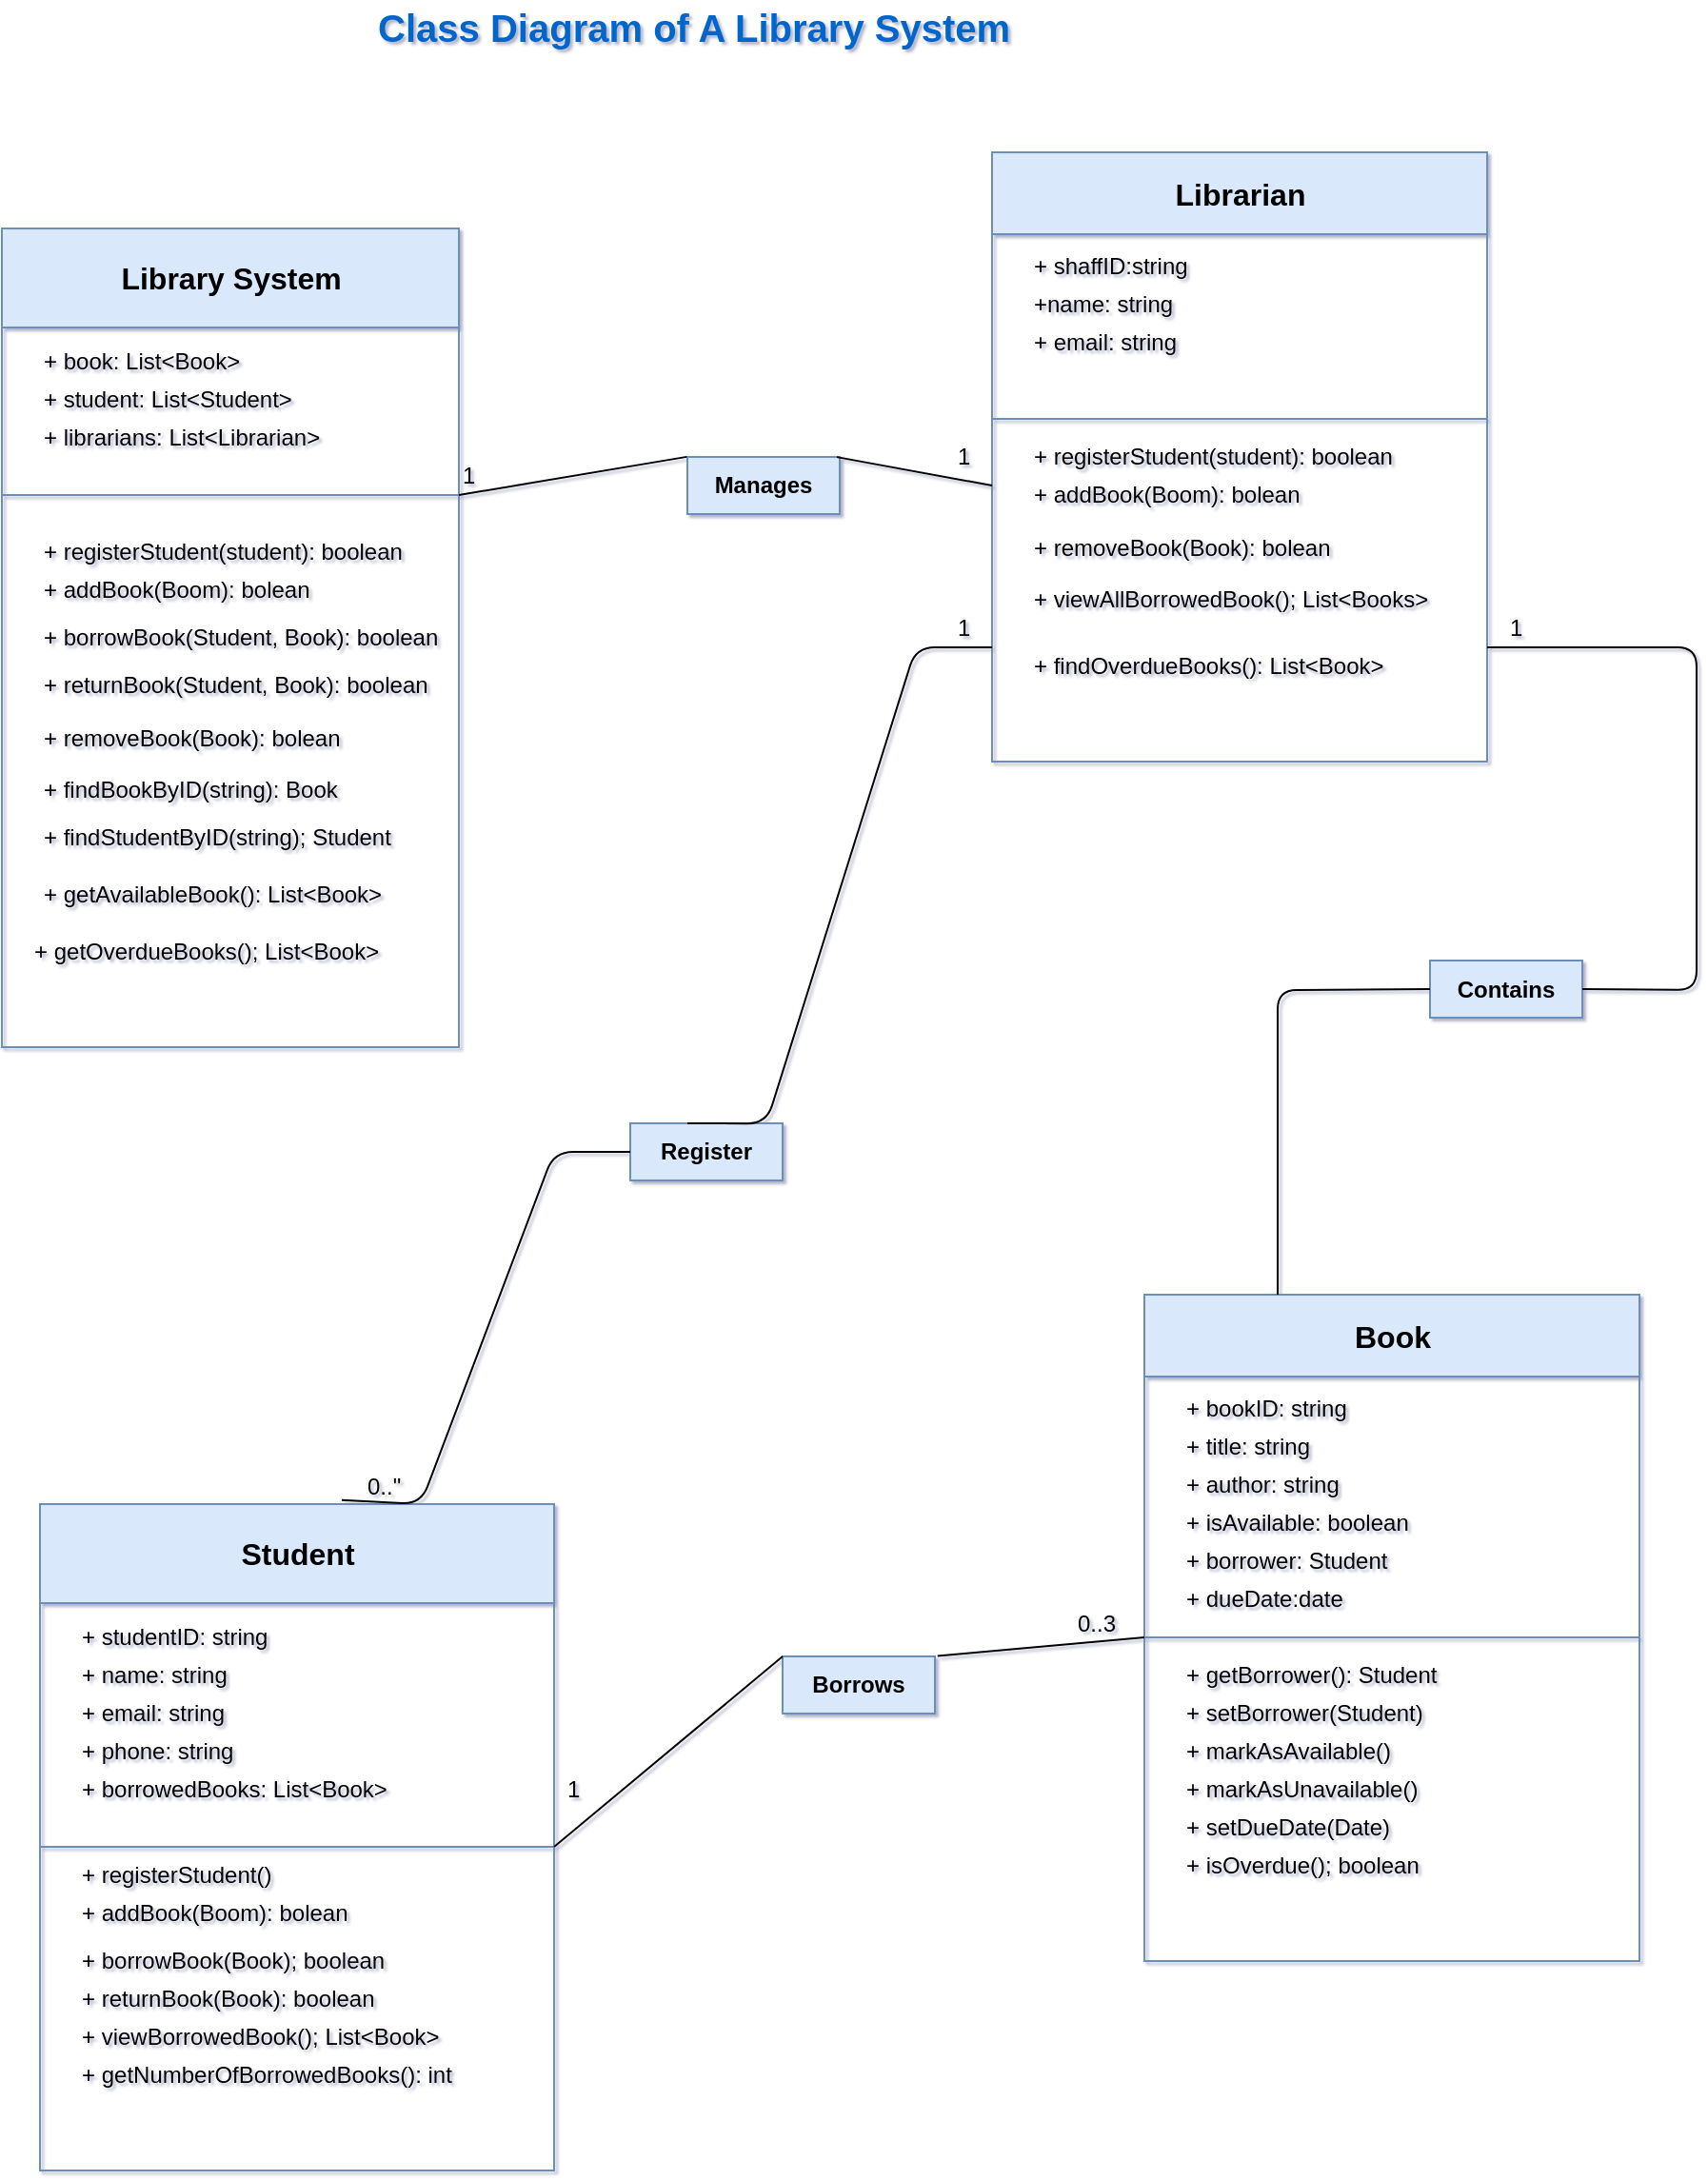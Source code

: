 <mxfile version="12.2.4"><diagram id="MCReL2SkEEaBAP07i-vZ"><mxGraphModel dx="1086" dy="720" grid="1" gridSize="10" guides="1" tooltips="1" connect="1" arrows="1" fold="1" page="1" pageScale="1" pageWidth="850" pageHeight="1100" math="0" shadow="1"><root><mxCell id="0"/><mxCell id="1" parent="0"/><mxCell id="2" value="Library System" style="swimlane;html=1;startSize=52;horizontal=1;containerType=tree;fontSize=16;fillColor=#dae8fc;strokeColor=#6c8ebf;" vertex="1" parent="1"><mxGeometry x="120" y="150" width="240" height="430" as="geometry"/></mxCell><mxCell id="7" value="" style="endArrow=none;html=1;fontSize=12;fillColor=#dae8fc;strokeColor=#6c8ebf;" edge="1" parent="2"><mxGeometry width="50" height="50" relative="1" as="geometry"><mxPoint y="140" as="sourcePoint"/><mxPoint x="240" y="140" as="targetPoint"/></mxGeometry></mxCell><mxCell id="10" value="+ borrowBook(Student, Book): boolean" style="text;html=1;resizable=0;points=[];autosize=1;align=left;verticalAlign=top;spacingTop=-4;fontSize=12;" vertex="1" parent="2"><mxGeometry x="20" y="205" width="220" height="20" as="geometry"/></mxCell><mxCell id="11" value="+ returnBook(Student, Book): boolean" style="text;html=1;resizable=0;points=[];autosize=1;align=left;verticalAlign=top;spacingTop=-4;fontSize=12;" vertex="1" parent="2"><mxGeometry x="20" y="230" width="220" height="20" as="geometry"/></mxCell><mxCell id="17" value="+ book: List&amp;lt;Book&amp;gt;" style="text;html=1;resizable=0;points=[];autosize=1;align=left;verticalAlign=top;spacingTop=-4;fontSize=12;" vertex="1" parent="2"><mxGeometry x="20" y="60" width="150" height="20" as="geometry"/></mxCell><mxCell id="18" value="+ student: List&amp;lt;Student&amp;gt;" style="text;html=1;resizable=0;points=[];autosize=1;align=left;verticalAlign=top;spacingTop=-4;fontSize=12;" vertex="1" parent="2"><mxGeometry x="20" y="80" width="150" height="20" as="geometry"/></mxCell><mxCell id="21" value="+ librarians: List&amp;lt;Librarian&amp;gt;" style="text;html=1;resizable=0;points=[];autosize=1;align=left;verticalAlign=top;spacingTop=-4;fontSize=12;" vertex="1" parent="2"><mxGeometry x="20" y="100" width="160" height="20" as="geometry"/></mxCell><mxCell id="23" value="+ addBook(Boom): bolean" style="text;html=1;resizable=0;points=[];autosize=1;align=left;verticalAlign=top;spacingTop=-4;fontSize=12;" vertex="1" parent="2"><mxGeometry x="20" y="180" width="160" height="20" as="geometry"/></mxCell><mxCell id="25" value="+ registerStudent(student): boolean" style="text;html=1;resizable=0;points=[];autosize=1;align=left;verticalAlign=top;spacingTop=-4;fontSize=12;" vertex="1" parent="2"><mxGeometry x="20" y="160" width="200" height="20" as="geometry"/></mxCell><mxCell id="26" value="+ removeBook(Book): bolean" style="text;html=1;resizable=0;points=[];autosize=1;align=left;verticalAlign=top;spacingTop=-4;fontSize=12;" vertex="1" parent="2"><mxGeometry x="20" y="257.5" width="170" height="20" as="geometry"/></mxCell><mxCell id="27" value="+ findBookByID(string): Book" style="text;html=1;resizable=0;points=[];autosize=1;align=left;verticalAlign=top;spacingTop=-4;fontSize=12;" vertex="1" parent="2"><mxGeometry x="20" y="285" width="170" height="20" as="geometry"/></mxCell><mxCell id="28" value="+ findStudentByID(string); Student" style="text;html=1;resizable=0;points=[];autosize=1;align=left;verticalAlign=top;spacingTop=-4;fontSize=12;" vertex="1" parent="2"><mxGeometry x="20" y="310" width="200" height="20" as="geometry"/></mxCell><mxCell id="29" value="+ getAvailableBook(): List&amp;lt;Book&amp;gt;" style="text;html=1;resizable=0;points=[];autosize=1;align=left;verticalAlign=top;spacingTop=-4;fontSize=12;" vertex="1" parent="2"><mxGeometry x="20" y="340" width="190" height="20" as="geometry"/></mxCell><mxCell id="30" value="+ getOverdueBooks(); List&amp;lt;Book&amp;gt;" style="text;html=1;resizable=0;points=[];autosize=1;align=left;verticalAlign=top;spacingTop=-4;fontSize=12;" vertex="1" parent="2"><mxGeometry x="15" y="370" width="200" height="20" as="geometry"/></mxCell><mxCell id="15" value="Librarian" style="swimlane;html=1;startSize=43;horizontal=1;containerType=tree;fontSize=16;fillColor=#dae8fc;strokeColor=#6c8ebf;labelBorderColor=none;labelBackgroundColor=none;" vertex="1" parent="1"><mxGeometry x="640" y="110" width="260" height="320" as="geometry"/></mxCell><mxCell id="3" value="+ shaffID:string" style="text;html=1;resizable=0;points=[];autosize=1;align=left;verticalAlign=top;spacingTop=-4;fontSize=12;fontStyle=0" vertex="1" parent="15"><mxGeometry x="20" y="50" width="120" height="20" as="geometry"/></mxCell><mxCell id="16" value="" style="endArrow=none;html=1;fontSize=12;fillColor=#dae8fc;strokeColor=#6c8ebf;" edge="1" parent="15"><mxGeometry width="50" height="50" relative="1" as="geometry"><mxPoint y="140" as="sourcePoint"/><mxPoint x="260" y="140" as="targetPoint"/></mxGeometry></mxCell><mxCell id="4" value="+name: string" style="text;html=1;resizable=0;points=[];autosize=1;align=left;verticalAlign=top;spacingTop=-4;fontSize=12;fontStyle=0" vertex="1" parent="15"><mxGeometry x="20" y="70" width="90" height="20" as="geometry"/></mxCell><mxCell id="5" value="+ email: string" style="text;html=1;resizable=0;points=[];autosize=1;align=left;verticalAlign=top;spacingTop=-4;fontSize=12;" vertex="1" parent="15"><mxGeometry x="20" y="90" width="90" height="20" as="geometry"/></mxCell><mxCell id="8" value="+ registerStudent(student): boolean" style="text;html=1;resizable=0;points=[];autosize=1;align=left;verticalAlign=top;spacingTop=-4;fontSize=12;" vertex="1" parent="15"><mxGeometry x="20" y="150" width="200" height="20" as="geometry"/></mxCell><mxCell id="9" value="+ addBook(Boom): bolean" style="text;html=1;resizable=0;points=[];autosize=1;align=left;verticalAlign=top;spacingTop=-4;fontSize=12;" vertex="1" parent="15"><mxGeometry x="20" y="170" width="160" height="20" as="geometry"/></mxCell><mxCell id="12" value="+ removeBook(Book): bolean" style="text;html=1;resizable=0;points=[];autosize=1;align=left;verticalAlign=top;spacingTop=-4;fontSize=12;" vertex="1" parent="15"><mxGeometry x="20" y="197.5" width="170" height="20" as="geometry"/></mxCell><mxCell id="13" value="+ viewAllBorrowedBook(); List&amp;lt;Books&amp;gt;" style="text;html=1;resizable=0;points=[];autosize=1;align=left;verticalAlign=top;spacingTop=-4;fontSize=12;" vertex="1" parent="15"><mxGeometry x="20" y="225" width="220" height="20" as="geometry"/></mxCell><mxCell id="14" value="+ findOverdueBooks(): List&amp;lt;Book&amp;gt;" style="text;html=1;resizable=0;points=[];autosize=1;align=left;verticalAlign=top;spacingTop=-4;fontSize=12;" vertex="1" parent="15"><mxGeometry x="20" y="260" width="200" height="20" as="geometry"/></mxCell><mxCell id="31" value="Student" style="swimlane;html=1;startSize=52;horizontal=1;containerType=tree;fontSize=16;fillColor=#dae8fc;strokeColor=#6c8ebf;" vertex="1" parent="1"><mxGeometry x="140" y="820" width="270" height="350" as="geometry"/></mxCell><mxCell id="32" value="" style="endArrow=none;html=1;fontSize=12;fillColor=#dae8fc;strokeColor=#6c8ebf;" edge="1" parent="31"><mxGeometry width="50" height="50" relative="1" as="geometry"><mxPoint y="180" as="sourcePoint"/><mxPoint x="270" y="180" as="targetPoint"/></mxGeometry></mxCell><mxCell id="33" value="+ borrowBook(Book); boolean" style="text;html=1;resizable=0;points=[];autosize=1;align=left;verticalAlign=top;spacingTop=-4;fontSize=12;" vertex="1" parent="31"><mxGeometry x="20" y="230" width="170" height="20" as="geometry"/></mxCell><mxCell id="34" value="+ returnBook(Book): boolean" style="text;html=1;resizable=0;points=[];autosize=1;align=left;verticalAlign=top;spacingTop=-4;fontSize=12;" vertex="1" parent="31"><mxGeometry x="20" y="250" width="170" height="20" as="geometry"/></mxCell><mxCell id="35" value="+ studentID: string" style="text;html=1;resizable=0;points=[];autosize=1;align=left;verticalAlign=top;spacingTop=-4;fontSize=12;" vertex="1" parent="31"><mxGeometry x="20" y="60" width="110" height="20" as="geometry"/></mxCell><mxCell id="36" value="+ name: string" style="text;html=1;resizable=0;points=[];autosize=1;align=left;verticalAlign=top;spacingTop=-4;fontSize=12;" vertex="1" parent="31"><mxGeometry x="20" y="80" width="90" height="20" as="geometry"/></mxCell><mxCell id="37" value="+ email: string" style="text;html=1;resizable=0;points=[];autosize=1;align=left;verticalAlign=top;spacingTop=-4;fontSize=12;" vertex="1" parent="31"><mxGeometry x="20" y="100" width="90" height="20" as="geometry"/></mxCell><mxCell id="38" value="+ addBook(Boom): bolean" style="text;html=1;resizable=0;points=[];autosize=1;align=left;verticalAlign=top;spacingTop=-4;fontSize=12;" vertex="1" parent="31"><mxGeometry x="20" y="205" width="160" height="20" as="geometry"/></mxCell><mxCell id="39" value="+ registerStudent()" style="text;html=1;resizable=0;points=[];autosize=1;align=left;verticalAlign=top;spacingTop=-4;fontSize=12;" vertex="1" parent="31"><mxGeometry x="20" y="185" width="120" height="20" as="geometry"/></mxCell><mxCell id="43" value="+ getNumberOfBorrowedBooks(): int" style="text;html=1;resizable=0;points=[];autosize=1;align=left;verticalAlign=top;spacingTop=-4;fontSize=12;" vertex="1" parent="31"><mxGeometry x="20" y="290" width="210" height="20" as="geometry"/></mxCell><mxCell id="45" value="+ phone: string" style="text;html=1;resizable=0;points=[];autosize=1;align=left;verticalAlign=top;spacingTop=-4;fontSize=12;" vertex="1" parent="31"><mxGeometry x="20" y="120" width="100" height="20" as="geometry"/></mxCell><mxCell id="48" value="+ viewBorrowedBook(); List&amp;lt;Book&amp;gt;" style="text;html=1;resizable=0;points=[];autosize=1;align=left;verticalAlign=top;spacingTop=-4;fontSize=12;" vertex="1" parent="31"><mxGeometry x="20" y="270" width="200" height="20" as="geometry"/></mxCell><mxCell id="49" value="+ borrowedBooks: List&amp;lt;Book&amp;gt;" style="text;html=1;resizable=0;points=[];autosize=1;align=left;verticalAlign=top;spacingTop=-4;fontSize=12;" vertex="1" parent="31"><mxGeometry x="20" y="140" width="180" height="20" as="geometry"/></mxCell><mxCell id="50" value="Book" style="swimlane;html=1;startSize=43;horizontal=1;containerType=tree;fontSize=16;fillColor=#dae8fc;strokeColor=#6c8ebf;" vertex="1" parent="1"><mxGeometry x="720" y="710" width="260" height="350" as="geometry"/></mxCell><mxCell id="51" value="+ bookID: string" style="text;html=1;resizable=0;points=[];autosize=1;align=left;verticalAlign=top;spacingTop=-4;fontSize=12;fontStyle=0" vertex="1" parent="50"><mxGeometry x="20" y="50" width="100" height="20" as="geometry"/></mxCell><mxCell id="52" value="" style="endArrow=none;html=1;fontSize=12;fillColor=#dae8fc;strokeColor=#6c8ebf;" edge="1" parent="50"><mxGeometry width="50" height="50" relative="1" as="geometry"><mxPoint y="180" as="sourcePoint"/><mxPoint x="260" y="180" as="targetPoint"/></mxGeometry></mxCell><mxCell id="53" value="+ title: string" style="text;html=1;resizable=0;points=[];autosize=1;align=left;verticalAlign=top;spacingTop=-4;fontSize=12;fontStyle=0" vertex="1" parent="50"><mxGeometry x="20" y="70" width="80" height="20" as="geometry"/></mxCell><mxCell id="54" value="+ author: string" style="text;html=1;resizable=0;points=[];autosize=1;align=left;verticalAlign=top;spacingTop=-4;fontSize=12;" vertex="1" parent="50"><mxGeometry x="20" y="90" width="100" height="20" as="geometry"/></mxCell><mxCell id="55" value="+ getBorrower(): Student" style="text;html=1;resizable=0;points=[];autosize=1;align=left;verticalAlign=top;spacingTop=-4;fontSize=12;" vertex="1" parent="50"><mxGeometry x="20" y="190" width="150" height="20" as="geometry"/></mxCell><mxCell id="56" value="+ setBorrower(Student)" style="text;html=1;resizable=0;points=[];autosize=1;align=left;verticalAlign=top;spacingTop=-4;fontSize=12;" vertex="1" parent="50"><mxGeometry x="20" y="210" width="140" height="20" as="geometry"/></mxCell><mxCell id="57" value="+ markAsAvailable()" style="text;html=1;resizable=0;points=[];autosize=1;align=left;verticalAlign=top;spacingTop=-4;fontSize=12;" vertex="1" parent="50"><mxGeometry x="20" y="230" width="120" height="20" as="geometry"/></mxCell><mxCell id="58" value="+ markAsUnavailable()" style="text;html=1;resizable=0;points=[];autosize=1;align=left;verticalAlign=top;spacingTop=-4;fontSize=12;" vertex="1" parent="50"><mxGeometry x="20" y="250" width="140" height="20" as="geometry"/></mxCell><mxCell id="59" value="+ setDueDate(Date)" style="text;html=1;resizable=0;points=[];autosize=1;align=left;verticalAlign=top;spacingTop=-4;fontSize=12;" vertex="1" parent="50"><mxGeometry x="20" y="270" width="120" height="20" as="geometry"/></mxCell><mxCell id="60" value="+ isAvailable: boolean" style="text;html=1;resizable=0;points=[];autosize=1;align=left;verticalAlign=top;spacingTop=-4;fontSize=12;" vertex="1" parent="50"><mxGeometry x="20" y="110" width="130" height="20" as="geometry"/></mxCell><mxCell id="61" value="+ borrower: Student" style="text;html=1;resizable=0;points=[];autosize=1;align=left;verticalAlign=top;spacingTop=-4;fontSize=12;" vertex="1" parent="50"><mxGeometry x="20" y="130" width="120" height="20" as="geometry"/></mxCell><mxCell id="62" value="+ dueDate:date" style="text;html=1;resizable=0;points=[];autosize=1;align=left;verticalAlign=top;spacingTop=-4;fontSize=12;" vertex="1" parent="50"><mxGeometry x="20" y="150" width="100" height="20" as="geometry"/></mxCell><mxCell id="63" value="+ isOverdue(); boolean" style="text;html=1;resizable=0;points=[];autosize=1;align=left;verticalAlign=top;spacingTop=-4;fontSize=12;" vertex="1" parent="50"><mxGeometry x="20" y="290" width="140" height="20" as="geometry"/></mxCell><mxCell id="64" value="Manages" style="rounded=0;whiteSpace=wrap;html=1;fontSize=12;fontStyle=1;fillColor=#dae8fc;strokeColor=#6c8ebf;" vertex="1" parent="1"><mxGeometry x="480" y="270" width="80" height="30" as="geometry"/></mxCell><mxCell id="75" value="Register" style="rounded=0;whiteSpace=wrap;html=1;fontSize=12;fontStyle=1;fillColor=#dae8fc;strokeColor=#6c8ebf;" vertex="1" parent="1"><mxGeometry x="450" y="620" width="80" height="30" as="geometry"/></mxCell><mxCell id="76" value="Borrows" style="rounded=0;whiteSpace=wrap;html=1;fontSize=12;fontStyle=1;fillColor=#dae8fc;strokeColor=#6c8ebf;" vertex="1" parent="1"><mxGeometry x="530" y="900" width="80" height="30" as="geometry"/></mxCell><mxCell id="77" value="Contains" style="rounded=0;whiteSpace=wrap;html=1;fontSize=12;fontStyle=1;fillColor=#dae8fc;strokeColor=#6c8ebf;" vertex="1" parent="1"><mxGeometry x="870" y="534.5" width="80" height="30" as="geometry"/></mxCell><mxCell id="78" value="" style="endArrow=none;html=1;fontSize=12;entryX=0;entryY=0.5;entryDx=0;entryDy=0;exitX=0.587;exitY=-0.006;exitDx=0;exitDy=0;exitPerimeter=0;" edge="1" parent="1" source="31" target="75"><mxGeometry width="50" height="50" relative="1" as="geometry"><mxPoint x="330" y="790" as="sourcePoint"/><mxPoint x="435" y="620" as="targetPoint"/><Array as="points"><mxPoint x="340" y="820"/><mxPoint x="410" y="635"/></Array></mxGeometry></mxCell><mxCell id="79" value="" style="endArrow=none;html=1;fontSize=12;" edge="1" parent="1"><mxGeometry width="50" height="50" relative="1" as="geometry"><mxPoint x="480" y="620" as="sourcePoint"/><mxPoint x="640" y="370" as="targetPoint"/><Array as="points"><mxPoint x="521.51" y="620.1"/><mxPoint x="600" y="370"/></Array></mxGeometry></mxCell><mxCell id="80" value="" style="endArrow=none;html=1;fontSize=12;entryX=-0.004;entryY=-0.002;entryDx=0;entryDy=0;entryPerimeter=0;" edge="1" parent="1" target="64"><mxGeometry width="50" height="50" relative="1" as="geometry"><mxPoint x="360" y="290" as="sourcePoint"/><mxPoint x="449.5" y="275" as="targetPoint"/></mxGeometry></mxCell><mxCell id="81" value="" style="endArrow=none;html=1;fontSize=12;exitX=0.981;exitY=0.002;exitDx=0;exitDy=0;exitPerimeter=0;" edge="1" parent="1" source="64"><mxGeometry width="50" height="50" relative="1" as="geometry"><mxPoint x="559" y="269" as="sourcePoint"/><mxPoint x="640" y="285" as="targetPoint"/></mxGeometry></mxCell><mxCell id="82" value="" style="endArrow=none;html=1;fontSize=12;exitX=1;exitY=0.5;exitDx=0;exitDy=0;" edge="1" parent="1" source="77"><mxGeometry width="50" height="50" relative="1" as="geometry"><mxPoint x="950" y="510" as="sourcePoint"/><mxPoint x="900" y="370" as="targetPoint"/><Array as="points"><mxPoint x="1010" y="550"/><mxPoint x="1010" y="370"/></Array></mxGeometry></mxCell><mxCell id="83" value="" style="endArrow=none;html=1;fontSize=12;" edge="1" parent="1"><mxGeometry width="50" height="50" relative="1" as="geometry"><mxPoint x="790" y="710" as="sourcePoint"/><mxPoint x="870" y="549.5" as="targetPoint"/><Array as="points"><mxPoint x="790" y="550"/></Array></mxGeometry></mxCell><mxCell id="84" value="" style="endArrow=none;html=1;fontSize=12;exitX=1.017;exitY=-0.009;exitDx=0;exitDy=0;exitPerimeter=0;" edge="1" parent="1" source="76"><mxGeometry width="50" height="50" relative="1" as="geometry"><mxPoint x="670" y="940" as="sourcePoint"/><mxPoint x="720" y="890" as="targetPoint"/></mxGeometry></mxCell><mxCell id="85" value="" style="endArrow=none;html=1;fontSize=12;" edge="1" parent="1"><mxGeometry width="50" height="50" relative="1" as="geometry"><mxPoint x="410" y="1000" as="sourcePoint"/><mxPoint x="530" y="900" as="targetPoint"/></mxGeometry></mxCell><mxCell id="86" value="0..3" style="text;html=1;resizable=0;points=[];autosize=1;align=left;verticalAlign=top;spacingTop=-4;fontSize=12;" vertex="1" parent="1"><mxGeometry x="683" y="873" width="40" height="20" as="geometry"/></mxCell><mxCell id="87" value="1" style="text;html=1;resizable=0;points=[];autosize=1;align=left;verticalAlign=top;spacingTop=-4;fontSize=12;" vertex="1" parent="1"><mxGeometry x="414.5" y="960" width="20" height="20" as="geometry"/></mxCell><mxCell id="88" value="1" style="text;html=1;resizable=0;points=[];autosize=1;align=left;verticalAlign=top;spacingTop=-4;fontSize=12;" vertex="1" parent="1"><mxGeometry x="620" y="350" width="20" height="20" as="geometry"/></mxCell><mxCell id="89" value="0..&quot;" style="text;html=1;resizable=0;points=[];autosize=1;align=left;verticalAlign=top;spacingTop=-4;fontSize=12;" vertex="1" parent="1"><mxGeometry x="310" y="801" width="30" height="20" as="geometry"/></mxCell><mxCell id="90" value="1" style="text;html=1;resizable=0;points=[];autosize=1;align=left;verticalAlign=top;spacingTop=-4;fontSize=12;" vertex="1" parent="1"><mxGeometry x="360" y="270" width="20" height="20" as="geometry"/></mxCell><mxCell id="91" value="1" style="text;html=1;resizable=0;points=[];autosize=1;align=left;verticalAlign=top;spacingTop=-4;fontSize=12;" vertex="1" parent="1"><mxGeometry x="620" y="260" width="20" height="20" as="geometry"/></mxCell><mxCell id="92" value="1" style="text;html=1;resizable=0;points=[];autosize=1;align=left;verticalAlign=top;spacingTop=-4;fontSize=12;" vertex="1" parent="1"><mxGeometry x="910" y="350" width="20" height="20" as="geometry"/></mxCell><mxCell id="93" value="&amp;nbsp;Class Diagram of A Library System" style="text;html=1;resizable=0;points=[];autosize=1;align=left;verticalAlign=top;spacingTop=-4;fontSize=20;fontStyle=1;fontColor=#0066CC;" vertex="1" parent="1"><mxGeometry x="310" y="30" width="200" height="20" as="geometry"/></mxCell></root></mxGraphModel></diagram></mxfile>